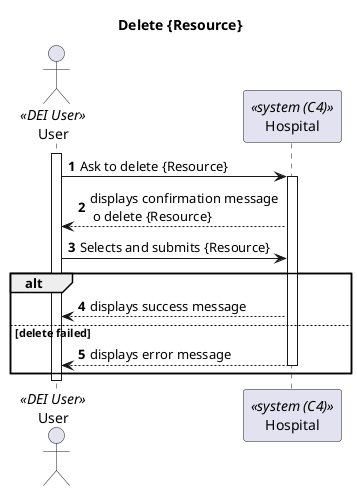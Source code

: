 @startuml Process View - Level 1

autonumber
skinparam packageStyle rect

title Delete {Resource}

actor "User" as U <<DEI User>>
participant "Hospital" as H <<system (C4)>>

activate U

U -> H:  Ask to delete {Resource}

activate H

U <-- H: displays confirmation message\n o delete {Resource} 

U -> H:  Selects and submits {Resource} 

alt

U <-- H: displays success message

else delete failed

U <-- H: displays error message

deactivate H

end

deactivate U

@enduml